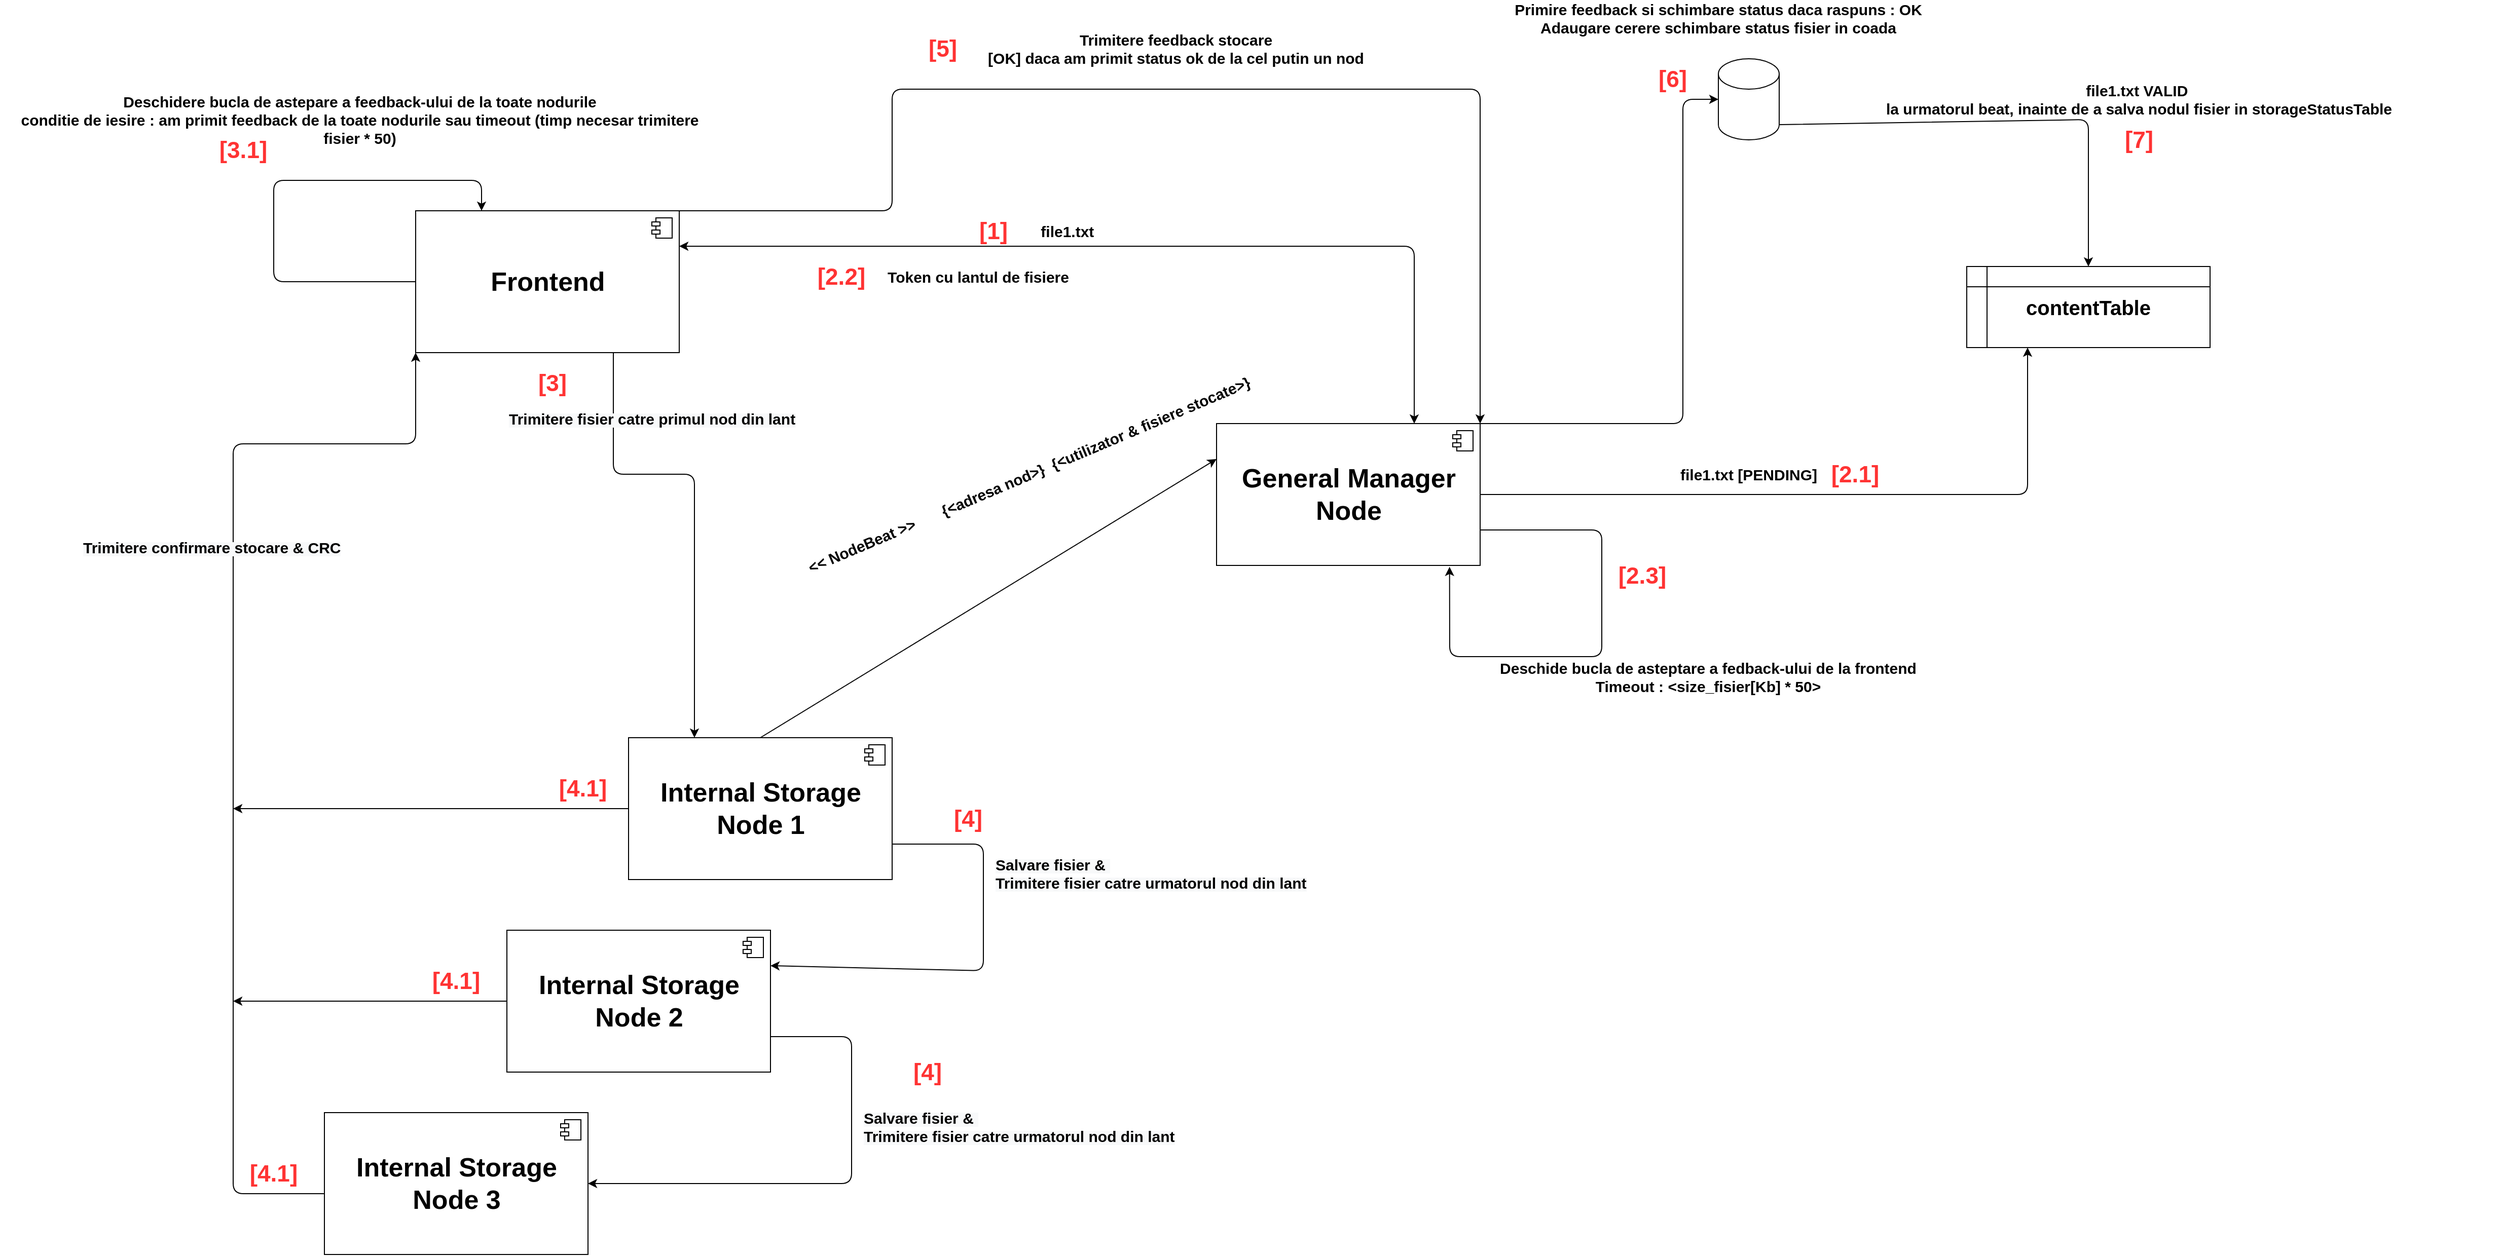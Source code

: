 <mxfile version="14.5.4" type="device"><diagram id="Aho8YJtUGokwJyh8D0xD" name="Page-1"><mxGraphModel dx="3555" dy="1788" grid="1" gridSize="10" guides="1" tooltips="1" connect="1" arrows="1" fold="1" page="1" pageScale="1" pageWidth="1169" pageHeight="827" math="0" shadow="0"><root><mxCell id="0"/><mxCell id="1" parent="0"/><mxCell id="xKlNZM_Dbv_Y2dBLlZJn-1" value="&lt;b&gt;&lt;font style=&quot;font-size: 26px&quot;&gt;Frontend&lt;/font&gt;&lt;/b&gt;" style="html=1;dropTarget=0;" vertex="1" parent="1"><mxGeometry x="800" y="430" width="260" height="140" as="geometry"/></mxCell><mxCell id="xKlNZM_Dbv_Y2dBLlZJn-2" value="" style="shape=module;jettyWidth=8;jettyHeight=4;" vertex="1" parent="xKlNZM_Dbv_Y2dBLlZJn-1"><mxGeometry x="1" width="20" height="20" relative="1" as="geometry"><mxPoint x="-27" y="7" as="offset"/></mxGeometry></mxCell><mxCell id="xKlNZM_Dbv_Y2dBLlZJn-3" value="&lt;b&gt;&lt;font style=&quot;font-size: 26px&quot;&gt;General Manager&lt;br&gt;Node&lt;br&gt;&lt;/font&gt;&lt;/b&gt;" style="html=1;dropTarget=0;" vertex="1" parent="1"><mxGeometry x="1590" y="640" width="260" height="140" as="geometry"/></mxCell><mxCell id="xKlNZM_Dbv_Y2dBLlZJn-4" value="" style="shape=module;jettyWidth=8;jettyHeight=4;" vertex="1" parent="xKlNZM_Dbv_Y2dBLlZJn-3"><mxGeometry x="1" width="20" height="20" relative="1" as="geometry"><mxPoint x="-27" y="7" as="offset"/></mxGeometry></mxCell><mxCell id="xKlNZM_Dbv_Y2dBLlZJn-5" value="&lt;b&gt;&lt;font style=&quot;font-size: 26px&quot;&gt;Internal Storage&lt;br&gt;Node 1&lt;br&gt;&lt;/font&gt;&lt;/b&gt;" style="html=1;dropTarget=0;" vertex="1" parent="1"><mxGeometry x="1010" y="950" width="260" height="140" as="geometry"/></mxCell><mxCell id="xKlNZM_Dbv_Y2dBLlZJn-6" value="" style="shape=module;jettyWidth=8;jettyHeight=4;" vertex="1" parent="xKlNZM_Dbv_Y2dBLlZJn-5"><mxGeometry x="1" width="20" height="20" relative="1" as="geometry"><mxPoint x="-27" y="7" as="offset"/></mxGeometry></mxCell><mxCell id="xKlNZM_Dbv_Y2dBLlZJn-9" value="&lt;b&gt;&lt;font style=&quot;font-size: 15px&quot;&gt;file1.txt&amp;nbsp;&lt;/font&gt;&lt;/b&gt;" style="text;html=1;strokeColor=none;fillColor=none;align=center;verticalAlign=middle;whiteSpace=wrap;rounded=0;" vertex="1" parent="1"><mxGeometry x="1090" y="440" width="710" height="20" as="geometry"/></mxCell><mxCell id="xKlNZM_Dbv_Y2dBLlZJn-10" value="" style="endArrow=classic;startArrow=classic;html=1;entryX=0.75;entryY=0;entryDx=0;entryDy=0;exitX=1;exitY=0.25;exitDx=0;exitDy=0;" edge="1" parent="1" source="xKlNZM_Dbv_Y2dBLlZJn-1" target="xKlNZM_Dbv_Y2dBLlZJn-3"><mxGeometry width="50" height="50" relative="1" as="geometry"><mxPoint x="1230" y="770" as="sourcePoint"/><mxPoint x="1280" y="720" as="targetPoint"/><Array as="points"><mxPoint x="1785" y="465"/></Array></mxGeometry></mxCell><mxCell id="xKlNZM_Dbv_Y2dBLlZJn-11" value="&lt;span style=&quot;font-size: 15px&quot;&gt;&lt;b&gt;Token cu lantul de fisiere&lt;/b&gt;&lt;/span&gt;" style="text;html=1;strokeColor=none;fillColor=none;align=center;verticalAlign=middle;whiteSpace=wrap;rounded=0;" vertex="1" parent="1"><mxGeometry x="1000" y="485" width="710" height="20" as="geometry"/></mxCell><mxCell id="xKlNZM_Dbv_Y2dBLlZJn-12" value="&lt;font color=&quot;#ff3333&quot; size=&quot;1&quot;&gt;&lt;b style=&quot;font-size: 23px&quot;&gt;[1]&lt;/b&gt;&lt;/font&gt;" style="text;html=1;strokeColor=none;fillColor=none;align=center;verticalAlign=middle;whiteSpace=wrap;rounded=0;" vertex="1" parent="1"><mxGeometry x="1350" y="440" width="40" height="20" as="geometry"/></mxCell><mxCell id="xKlNZM_Dbv_Y2dBLlZJn-14" value="" style="endArrow=classic;html=1;exitX=0.75;exitY=1;exitDx=0;exitDy=0;entryX=0.25;entryY=0;entryDx=0;entryDy=0;" edge="1" parent="1" source="xKlNZM_Dbv_Y2dBLlZJn-1" target="xKlNZM_Dbv_Y2dBLlZJn-5"><mxGeometry width="50" height="50" relative="1" as="geometry"><mxPoint x="1230" y="880" as="sourcePoint"/><mxPoint x="1280" y="830" as="targetPoint"/><Array as="points"><mxPoint x="995" y="690"/><mxPoint x="1075" y="690"/></Array></mxGeometry></mxCell><mxCell id="xKlNZM_Dbv_Y2dBLlZJn-17" value="&lt;font color=&quot;#ff3333&quot; size=&quot;1&quot;&gt;&lt;b style=&quot;font-size: 23px&quot;&gt;[3]&lt;/b&gt;&lt;/font&gt;" style="text;html=1;strokeColor=none;fillColor=none;align=center;verticalAlign=middle;whiteSpace=wrap;rounded=0;" vertex="1" parent="1"><mxGeometry x="860" y="590" width="150" height="20" as="geometry"/></mxCell><mxCell id="xKlNZM_Dbv_Y2dBLlZJn-18" value="&lt;b style=&quot;color: rgb(0 , 0 , 0) ; font-family: &amp;#34;helvetica&amp;#34; ; font-size: 12px ; font-style: normal ; letter-spacing: normal ; text-align: center ; text-indent: 0px ; text-transform: none ; word-spacing: 0px ; background-color: rgb(248 , 249 , 250)&quot;&gt;&lt;font style=&quot;font-size: 15px&quot;&gt;Trimitere fisier catre primul nod din lant&lt;br&gt;&lt;/font&gt;&lt;/b&gt;" style="text;whiteSpace=wrap;html=1;" vertex="1" parent="1"><mxGeometry x="890" y="620" width="360" height="80" as="geometry"/></mxCell><mxCell id="xKlNZM_Dbv_Y2dBLlZJn-25" value="&lt;b&gt;&lt;font style=&quot;font-size: 15px&quot;&gt;&amp;lt;&amp;lt; NodeBeat &amp;gt;&amp;gt;&amp;nbsp; &amp;nbsp; &amp;nbsp; &amp;nbsp;{&amp;lt;adresa nod&amp;gt;}&amp;nbsp; {&amp;lt;utilizator &amp;amp; fisiere stocate&amp;gt;}&lt;br&gt;&lt;/font&gt;&lt;/b&gt;" style="text;html=1;strokeColor=none;fillColor=none;align=center;verticalAlign=middle;whiteSpace=wrap;rounded=0;rotation=-23;" vertex="1" parent="1"><mxGeometry x="1050" y="680" width="710" height="20" as="geometry"/></mxCell><mxCell id="xKlNZM_Dbv_Y2dBLlZJn-26" value="" style="endArrow=classic;html=1;exitX=0.5;exitY=0;exitDx=0;exitDy=0;entryX=0;entryY=0.25;entryDx=0;entryDy=0;" edge="1" parent="1" source="xKlNZM_Dbv_Y2dBLlZJn-5" target="xKlNZM_Dbv_Y2dBLlZJn-3"><mxGeometry width="50" height="50" relative="1" as="geometry"><mxPoint x="1230" y="970" as="sourcePoint"/><mxPoint x="1280" y="920" as="targetPoint"/></mxGeometry></mxCell><mxCell id="xKlNZM_Dbv_Y2dBLlZJn-34" value="" style="endArrow=none;html=1;" edge="1" parent="1"><mxGeometry width="50" height="50" relative="1" as="geometry"><mxPoint x="870" y="1120" as="sourcePoint"/><mxPoint x="870" y="1120" as="targetPoint"/></mxGeometry></mxCell><mxCell id="xKlNZM_Dbv_Y2dBLlZJn-55" value="&lt;span style=&quot;font-size: 20px&quot;&gt;&lt;b&gt;contentTable&lt;/b&gt;&lt;/span&gt;" style="shape=internalStorage;whiteSpace=wrap;html=1;backgroundOutline=1;" vertex="1" parent="1"><mxGeometry x="2330" y="485" width="240" height="80" as="geometry"/></mxCell><mxCell id="xKlNZM_Dbv_Y2dBLlZJn-56" value="" style="endArrow=classic;html=1;exitX=1;exitY=0.5;exitDx=0;exitDy=0;entryX=0.25;entryY=1;entryDx=0;entryDy=0;" edge="1" parent="1" source="xKlNZM_Dbv_Y2dBLlZJn-3" target="xKlNZM_Dbv_Y2dBLlZJn-55"><mxGeometry width="50" height="50" relative="1" as="geometry"><mxPoint x="1660" y="880" as="sourcePoint"/><mxPoint x="2470" y="570" as="targetPoint"/><Array as="points"><mxPoint x="2160" y="710"/><mxPoint x="2390" y="710"/></Array></mxGeometry></mxCell><mxCell id="xKlNZM_Dbv_Y2dBLlZJn-68" value="&lt;font color=&quot;#ff3333&quot; size=&quot;1&quot;&gt;&lt;b style=&quot;font-size: 23px&quot;&gt;[2.1]&lt;/b&gt;&lt;/font&gt;" style="text;html=1;strokeColor=none;fillColor=none;align=center;verticalAlign=middle;whiteSpace=wrap;rounded=0;" vertex="1" parent="1"><mxGeometry x="2200" y="680" width="40" height="20" as="geometry"/></mxCell><mxCell id="xKlNZM_Dbv_Y2dBLlZJn-69" value="&lt;b&gt;&lt;font style=&quot;font-size: 15px&quot;&gt;file1.txt [PENDING]&lt;/font&gt;&lt;/b&gt;" style="text;html=1;strokeColor=none;fillColor=none;align=center;verticalAlign=middle;whiteSpace=wrap;rounded=0;" vertex="1" parent="1"><mxGeometry x="1760" y="680" width="710" height="20" as="geometry"/></mxCell><mxCell id="xKlNZM_Dbv_Y2dBLlZJn-70" value="" style="endArrow=classic;html=1;exitX=1;exitY=0.75;exitDx=0;exitDy=0;entryX=0.884;entryY=1.01;entryDx=0;entryDy=0;entryPerimeter=0;" edge="1" parent="1" source="xKlNZM_Dbv_Y2dBLlZJn-3" target="xKlNZM_Dbv_Y2dBLlZJn-3"><mxGeometry width="50" height="50" relative="1" as="geometry"><mxPoint x="1970" y="920" as="sourcePoint"/><mxPoint x="1840" y="850" as="targetPoint"/><Array as="points"><mxPoint x="1970" y="745"/><mxPoint x="1970" y="870"/><mxPoint x="1820" y="870"/></Array></mxGeometry></mxCell><mxCell id="xKlNZM_Dbv_Y2dBLlZJn-71" value="&lt;font color=&quot;#ff3333&quot;&gt;&lt;span style=&quot;font-size: 23px&quot;&gt;&lt;b&gt;[2.3]&lt;/b&gt;&lt;/span&gt;&lt;/font&gt;" style="text;html=1;strokeColor=none;fillColor=none;align=center;verticalAlign=middle;whiteSpace=wrap;rounded=0;" vertex="1" parent="1"><mxGeometry x="1990" y="780" width="40" height="20" as="geometry"/></mxCell><mxCell id="xKlNZM_Dbv_Y2dBLlZJn-72" value="&lt;span style=&quot;font-size: 15px&quot;&gt;&lt;b&gt;Deschide bucla de asteptare a fedback-ului de la frontend&lt;br&gt;Timeout : &amp;lt;size_fisier[Kb] * 50&amp;gt;&lt;br&gt;&lt;/b&gt;&lt;/span&gt;" style="text;html=1;strokeColor=none;fillColor=none;align=center;verticalAlign=middle;whiteSpace=wrap;rounded=0;" vertex="1" parent="1"><mxGeometry x="1720" y="880" width="710" height="20" as="geometry"/></mxCell><mxCell id="xKlNZM_Dbv_Y2dBLlZJn-73" value="&lt;font color=&quot;#ff3333&quot;&gt;&lt;span style=&quot;font-size: 23px&quot;&gt;&lt;b&gt;[2.2]&lt;/b&gt;&lt;/span&gt;&lt;/font&gt;" style="text;html=1;strokeColor=none;fillColor=none;align=center;verticalAlign=middle;whiteSpace=wrap;rounded=0;" vertex="1" parent="1"><mxGeometry x="1200" y="485" width="40" height="20" as="geometry"/></mxCell><mxCell id="xKlNZM_Dbv_Y2dBLlZJn-76" value="&lt;b&gt;&lt;font style=&quot;font-size: 26px&quot;&gt;Internal Storage&lt;br&gt;Node 2&lt;br&gt;&lt;/font&gt;&lt;/b&gt;" style="html=1;dropTarget=0;" vertex="1" parent="1"><mxGeometry x="890" y="1140" width="260" height="140" as="geometry"/></mxCell><mxCell id="xKlNZM_Dbv_Y2dBLlZJn-77" value="" style="shape=module;jettyWidth=8;jettyHeight=4;" vertex="1" parent="xKlNZM_Dbv_Y2dBLlZJn-76"><mxGeometry x="1" width="20" height="20" relative="1" as="geometry"><mxPoint x="-27" y="7" as="offset"/></mxGeometry></mxCell><mxCell id="xKlNZM_Dbv_Y2dBLlZJn-78" value="&lt;b&gt;&lt;font style=&quot;font-size: 26px&quot;&gt;Internal Storage&lt;br&gt;Node 3&lt;br&gt;&lt;/font&gt;&lt;/b&gt;" style="html=1;dropTarget=0;" vertex="1" parent="1"><mxGeometry x="710" y="1320" width="260" height="140" as="geometry"/></mxCell><mxCell id="xKlNZM_Dbv_Y2dBLlZJn-79" value="" style="shape=module;jettyWidth=8;jettyHeight=4;" vertex="1" parent="xKlNZM_Dbv_Y2dBLlZJn-78"><mxGeometry x="1" width="20" height="20" relative="1" as="geometry"><mxPoint x="-27" y="7" as="offset"/></mxGeometry></mxCell><mxCell id="xKlNZM_Dbv_Y2dBLlZJn-81" value="" style="endArrow=classic;html=1;exitX=0;exitY=0.5;exitDx=0;exitDy=0;entryX=0.25;entryY=0;entryDx=0;entryDy=0;" edge="1" parent="1" source="xKlNZM_Dbv_Y2dBLlZJn-1" target="xKlNZM_Dbv_Y2dBLlZJn-1"><mxGeometry width="50" height="50" relative="1" as="geometry"><mxPoint x="620" y="400" as="sourcePoint"/><mxPoint x="660" y="350" as="targetPoint"/><Array as="points"><mxPoint x="660" y="500"/><mxPoint x="660" y="400"/><mxPoint x="865" y="400"/></Array></mxGeometry></mxCell><mxCell id="xKlNZM_Dbv_Y2dBLlZJn-82" value="&lt;font color=&quot;#ff3333&quot;&gt;&lt;span style=&quot;font-size: 23px&quot;&gt;&lt;b&gt;[3.1]&lt;/b&gt;&lt;/span&gt;&lt;/font&gt;" style="text;html=1;strokeColor=none;fillColor=none;align=center;verticalAlign=middle;whiteSpace=wrap;rounded=0;" vertex="1" parent="1"><mxGeometry x="610" y="360" width="40" height="20" as="geometry"/></mxCell><mxCell id="xKlNZM_Dbv_Y2dBLlZJn-83" value="&lt;span style=&quot;font-size: 15px&quot;&gt;&lt;b&gt;Deschidere bucla de astepare a feedback-ului de la toate nodurile&lt;br&gt;conditie de iesire : am primit feedback de la toate nodurile sau timeout (timp necesar trimitere fisier * 50)&lt;br&gt;&lt;/b&gt;&lt;/span&gt;" style="text;html=1;strokeColor=none;fillColor=none;align=center;verticalAlign=middle;whiteSpace=wrap;rounded=0;" vertex="1" parent="1"><mxGeometry x="390" y="330" width="710" height="20" as="geometry"/></mxCell><mxCell id="xKlNZM_Dbv_Y2dBLlZJn-85" style="edgeStyle=orthogonalEdgeStyle;rounded=0;orthogonalLoop=1;jettySize=auto;html=1;exitX=0.5;exitY=1;exitDx=0;exitDy=0;" edge="1" parent="1" source="xKlNZM_Dbv_Y2dBLlZJn-17" target="xKlNZM_Dbv_Y2dBLlZJn-17"><mxGeometry relative="1" as="geometry"/></mxCell><mxCell id="xKlNZM_Dbv_Y2dBLlZJn-88" value="" style="endArrow=classic;html=1;exitX=1;exitY=0.75;exitDx=0;exitDy=0;entryX=1;entryY=0.25;entryDx=0;entryDy=0;" edge="1" parent="1" source="xKlNZM_Dbv_Y2dBLlZJn-5" target="xKlNZM_Dbv_Y2dBLlZJn-76"><mxGeometry width="50" height="50" relative="1" as="geometry"><mxPoint x="1400" y="1100" as="sourcePoint"/><mxPoint x="1450" y="1050" as="targetPoint"/><Array as="points"><mxPoint x="1360" y="1055"/><mxPoint x="1360" y="1180"/></Array></mxGeometry></mxCell><mxCell id="xKlNZM_Dbv_Y2dBLlZJn-89" value="&lt;font color=&quot;#ff3333&quot;&gt;&lt;span style=&quot;font-size: 23px&quot;&gt;&lt;b&gt;[4]&lt;/b&gt;&lt;/span&gt;&lt;/font&gt;" style="text;html=1;strokeColor=none;fillColor=none;align=center;verticalAlign=middle;whiteSpace=wrap;rounded=0;" vertex="1" parent="1"><mxGeometry x="1270" y="1020" width="150" height="20" as="geometry"/></mxCell><mxCell id="xKlNZM_Dbv_Y2dBLlZJn-90" value="&lt;b style=&quot;color: rgb(0 , 0 , 0) ; font-family: &amp;#34;helvetica&amp;#34; ; font-size: 12px ; font-style: normal ; letter-spacing: normal ; text-align: center ; text-indent: 0px ; text-transform: none ; word-spacing: 0px ; background-color: rgb(248 , 249 , 250)&quot;&gt;&lt;font style=&quot;font-size: 15px&quot;&gt;Salvare fisier &amp;amp;&amp;nbsp;&lt;br&gt;Trimitere fisier catre urmatorul nod din lant&lt;br&gt;&lt;/font&gt;&lt;/b&gt;" style="text;whiteSpace=wrap;html=1;" vertex="1" parent="1"><mxGeometry x="1370" y="1060" width="360" height="80" as="geometry"/></mxCell><mxCell id="xKlNZM_Dbv_Y2dBLlZJn-91" value="" style="endArrow=classic;html=1;exitX=1;exitY=0.75;exitDx=0;exitDy=0;entryX=1;entryY=0.5;entryDx=0;entryDy=0;" edge="1" parent="1" source="xKlNZM_Dbv_Y2dBLlZJn-76" target="xKlNZM_Dbv_Y2dBLlZJn-78"><mxGeometry width="50" height="50" relative="1" as="geometry"><mxPoint x="970" y="1360" as="sourcePoint"/><mxPoint x="1130" y="1400" as="targetPoint"/><Array as="points"><mxPoint x="1230" y="1245"/><mxPoint x="1230" y="1390"/></Array></mxGeometry></mxCell><mxCell id="xKlNZM_Dbv_Y2dBLlZJn-92" value="&lt;font color=&quot;#ff3333&quot;&gt;&lt;span style=&quot;font-size: 23px&quot;&gt;&lt;b&gt;[4]&lt;/b&gt;&lt;/span&gt;&lt;/font&gt;" style="text;html=1;strokeColor=none;fillColor=none;align=center;verticalAlign=middle;whiteSpace=wrap;rounded=0;" vertex="1" parent="1"><mxGeometry x="1230" y="1270" width="150" height="20" as="geometry"/></mxCell><mxCell id="xKlNZM_Dbv_Y2dBLlZJn-93" value="&lt;b style=&quot;color: rgb(0 , 0 , 0) ; font-family: &amp;#34;helvetica&amp;#34; ; font-size: 12px ; font-style: normal ; letter-spacing: normal ; text-align: center ; text-indent: 0px ; text-transform: none ; word-spacing: 0px ; background-color: rgb(248 , 249 , 250)&quot;&gt;&lt;font style=&quot;font-size: 15px&quot;&gt;Salvare fisier &amp;amp;&amp;nbsp;&lt;br&gt;Trimitere fisier catre urmatorul nod din lant&lt;br&gt;&lt;/font&gt;&lt;/b&gt;" style="text;whiteSpace=wrap;html=1;" vertex="1" parent="1"><mxGeometry x="1240" y="1310" width="360" height="80" as="geometry"/></mxCell><mxCell id="xKlNZM_Dbv_Y2dBLlZJn-97" value="" style="endArrow=classic;html=1;entryX=0;entryY=1;entryDx=0;entryDy=0;" edge="1" parent="1" target="xKlNZM_Dbv_Y2dBLlZJn-1"><mxGeometry width="50" height="50" relative="1" as="geometry"><mxPoint x="710" y="1400" as="sourcePoint"/><mxPoint x="760" y="1350" as="targetPoint"/><Array as="points"><mxPoint x="620" y="1400"/><mxPoint x="620" y="660"/><mxPoint x="800" y="660"/></Array></mxGeometry></mxCell><mxCell id="xKlNZM_Dbv_Y2dBLlZJn-100" value="" style="endArrow=classic;html=1;exitX=0;exitY=0.5;exitDx=0;exitDy=0;" edge="1" parent="1" source="xKlNZM_Dbv_Y2dBLlZJn-5"><mxGeometry width="50" height="50" relative="1" as="geometry"><mxPoint x="1005" y="1000" as="sourcePoint"/><mxPoint x="620" y="1020" as="targetPoint"/></mxGeometry></mxCell><mxCell id="xKlNZM_Dbv_Y2dBLlZJn-101" value="" style="endArrow=classic;html=1;exitX=0;exitY=0.5;exitDx=0;exitDy=0;" edge="1" parent="1" source="xKlNZM_Dbv_Y2dBLlZJn-76"><mxGeometry width="50" height="50" relative="1" as="geometry"><mxPoint x="800" y="1210" as="sourcePoint"/><mxPoint x="620" y="1210" as="targetPoint"/></mxGeometry></mxCell><mxCell id="xKlNZM_Dbv_Y2dBLlZJn-102" value="&lt;b style=&quot;color: rgb(0 , 0 , 0) ; font-family: &amp;#34;helvetica&amp;#34; ; font-size: 12px ; font-style: normal ; letter-spacing: normal ; text-align: center ; text-indent: 0px ; text-transform: none ; word-spacing: 0px ; background-color: rgb(248 , 249 , 250)&quot;&gt;&lt;font style=&quot;font-size: 15px&quot;&gt;&lt;br&gt;&lt;/font&gt;&lt;/b&gt;" style="text;whiteSpace=wrap;html=1;" vertex="1" parent="1"><mxGeometry x="1650" y="1200" width="360" height="80" as="geometry"/></mxCell><mxCell id="xKlNZM_Dbv_Y2dBLlZJn-103" value="&lt;b style=&quot;color: rgb(0 , 0 , 0) ; font-family: &amp;#34;helvetica&amp;#34; ; font-size: 12px ; font-style: normal ; letter-spacing: normal ; text-align: center ; text-indent: 0px ; text-transform: none ; word-spacing: 0px ; background-color: rgb(248 , 249 , 250)&quot;&gt;&lt;font style=&quot;font-size: 15px&quot;&gt;Trimitere confirmare stocare &amp;amp; CRC&lt;br&gt;&lt;/font&gt;&lt;/b&gt;" style="text;whiteSpace=wrap;html=1;" vertex="1" parent="1"><mxGeometry x="470" y="747" width="360" height="80" as="geometry"/></mxCell><mxCell id="xKlNZM_Dbv_Y2dBLlZJn-106" value="&lt;font color=&quot;#ff3333&quot;&gt;&lt;span style=&quot;font-size: 23px&quot;&gt;&lt;b&gt;[4.1]&lt;/b&gt;&lt;/span&gt;&lt;/font&gt;" style="text;html=1;strokeColor=none;fillColor=none;align=center;verticalAlign=middle;whiteSpace=wrap;rounded=0;" vertex="1" parent="1"><mxGeometry x="890" y="990" width="150" height="20" as="geometry"/></mxCell><mxCell id="xKlNZM_Dbv_Y2dBLlZJn-107" value="&lt;font color=&quot;#ff3333&quot;&gt;&lt;span style=&quot;font-size: 23px&quot;&gt;&lt;b&gt;[4.1]&lt;/b&gt;&lt;/span&gt;&lt;/font&gt;" style="text;html=1;strokeColor=none;fillColor=none;align=center;verticalAlign=middle;whiteSpace=wrap;rounded=0;" vertex="1" parent="1"><mxGeometry x="765" y="1180" width="150" height="20" as="geometry"/></mxCell><mxCell id="xKlNZM_Dbv_Y2dBLlZJn-108" value="&lt;font color=&quot;#ff3333&quot;&gt;&lt;span style=&quot;font-size: 23px&quot;&gt;&lt;b&gt;[4.1]&lt;/b&gt;&lt;/span&gt;&lt;/font&gt;" style="text;html=1;strokeColor=none;fillColor=none;align=center;verticalAlign=middle;whiteSpace=wrap;rounded=0;" vertex="1" parent="1"><mxGeometry x="585" y="1370" width="150" height="20" as="geometry"/></mxCell><mxCell id="xKlNZM_Dbv_Y2dBLlZJn-109" value="" style="endArrow=classic;html=1;entryX=1;entryY=0;entryDx=0;entryDy=0;" edge="1" parent="1" target="xKlNZM_Dbv_Y2dBLlZJn-3"><mxGeometry width="50" height="50" relative="1" as="geometry"><mxPoint x="1060" y="430" as="sourcePoint"/><mxPoint x="1110" y="380" as="targetPoint"/><Array as="points"><mxPoint x="1270" y="430"/><mxPoint x="1270" y="310"/><mxPoint x="1850" y="310"/></Array></mxGeometry></mxCell><mxCell id="xKlNZM_Dbv_Y2dBLlZJn-110" value="&lt;font color=&quot;#ff3333&quot;&gt;&lt;span style=&quot;font-size: 23px&quot;&gt;&lt;b&gt;[5]&lt;/b&gt;&lt;/span&gt;&lt;/font&gt;" style="text;html=1;strokeColor=none;fillColor=none;align=center;verticalAlign=middle;whiteSpace=wrap;rounded=0;" vertex="1" parent="1"><mxGeometry x="1300" y="260" width="40" height="20" as="geometry"/></mxCell><mxCell id="xKlNZM_Dbv_Y2dBLlZJn-111" value="&lt;span style=&quot;font-size: 15px&quot;&gt;&lt;b&gt;Trimitere feedback stocare&lt;br&gt;[OK] daca am primit status ok de la cel putin un nod&lt;br&gt;&lt;/b&gt;&lt;/span&gt;" style="text;html=1;strokeColor=none;fillColor=none;align=center;verticalAlign=middle;whiteSpace=wrap;rounded=0;" vertex="1" parent="1"><mxGeometry x="1195" y="260" width="710" height="20" as="geometry"/></mxCell><mxCell id="xKlNZM_Dbv_Y2dBLlZJn-112" value="" style="endArrow=classic;html=1;exitX=1;exitY=0;exitDx=0;exitDy=0;entryX=0;entryY=0.5;entryDx=0;entryDy=0;entryPerimeter=0;" edge="1" parent="1" source="xKlNZM_Dbv_Y2dBLlZJn-3" target="xKlNZM_Dbv_Y2dBLlZJn-119"><mxGeometry width="50" height="50" relative="1" as="geometry"><mxPoint x="2100" y="490" as="sourcePoint"/><mxPoint x="2060" y="370" as="targetPoint"/><Array as="points"><mxPoint x="2050" y="640"/><mxPoint x="2050" y="525"/><mxPoint x="2050" y="320"/></Array></mxGeometry></mxCell><mxCell id="xKlNZM_Dbv_Y2dBLlZJn-114" value="&lt;span style=&quot;font-size: 15px&quot;&gt;&lt;b&gt;Primire feedback si schimbare status daca raspuns : OK&lt;br&gt;Adaugare cerere schimbare status fisier in coada&lt;br&gt;&lt;/b&gt;&lt;/span&gt;" style="text;html=1;strokeColor=none;fillColor=none;align=center;verticalAlign=middle;whiteSpace=wrap;rounded=0;" vertex="1" parent="1"><mxGeometry x="1730" y="230" width="710" height="20" as="geometry"/></mxCell><mxCell id="xKlNZM_Dbv_Y2dBLlZJn-115" value="&lt;font color=&quot;#ff3333&quot;&gt;&lt;span style=&quot;font-size: 23px&quot;&gt;&lt;b&gt;[6]&lt;/b&gt;&lt;/span&gt;&lt;/font&gt;" style="text;html=1;strokeColor=none;fillColor=none;align=center;verticalAlign=middle;whiteSpace=wrap;rounded=0;" vertex="1" parent="1"><mxGeometry x="2020" y="290" width="40" height="20" as="geometry"/></mxCell><mxCell id="xKlNZM_Dbv_Y2dBLlZJn-119" value="" style="shape=cylinder3;whiteSpace=wrap;html=1;boundedLbl=1;backgroundOutline=1;size=15;" vertex="1" parent="1"><mxGeometry x="2085" y="280" width="60" height="80" as="geometry"/></mxCell><mxCell id="xKlNZM_Dbv_Y2dBLlZJn-123" value="" style="endArrow=classic;html=1;entryX=0.5;entryY=0;entryDx=0;entryDy=0;" edge="1" parent="1" target="xKlNZM_Dbv_Y2dBLlZJn-55"><mxGeometry width="50" height="50" relative="1" as="geometry"><mxPoint x="2145" y="345" as="sourcePoint"/><mxPoint x="2195" y="295" as="targetPoint"/><Array as="points"><mxPoint x="2450" y="340"/></Array></mxGeometry></mxCell><mxCell id="xKlNZM_Dbv_Y2dBLlZJn-124" value="&lt;span style=&quot;font-size: 15px&quot;&gt;&lt;b&gt;file1.txt VALID&amp;nbsp;&lt;br&gt;la urmatorul beat, inainte de a salva nodul fisier in storageStatusTable&lt;br&gt;&lt;/b&gt;&lt;/span&gt;" style="text;html=1;strokeColor=none;fillColor=none;align=center;verticalAlign=middle;whiteSpace=wrap;rounded=0;" vertex="1" parent="1"><mxGeometry x="2145" y="310" width="710" height="20" as="geometry"/></mxCell><mxCell id="xKlNZM_Dbv_Y2dBLlZJn-125" value="&lt;font color=&quot;#ff3333&quot;&gt;&lt;span style=&quot;font-size: 23px&quot;&gt;&lt;b&gt;[7]&lt;/b&gt;&lt;/span&gt;&lt;/font&gt;" style="text;html=1;strokeColor=none;fillColor=none;align=center;verticalAlign=middle;whiteSpace=wrap;rounded=0;" vertex="1" parent="1"><mxGeometry x="2480" y="350" width="40" height="20" as="geometry"/></mxCell></root></mxGraphModel></diagram></mxfile>